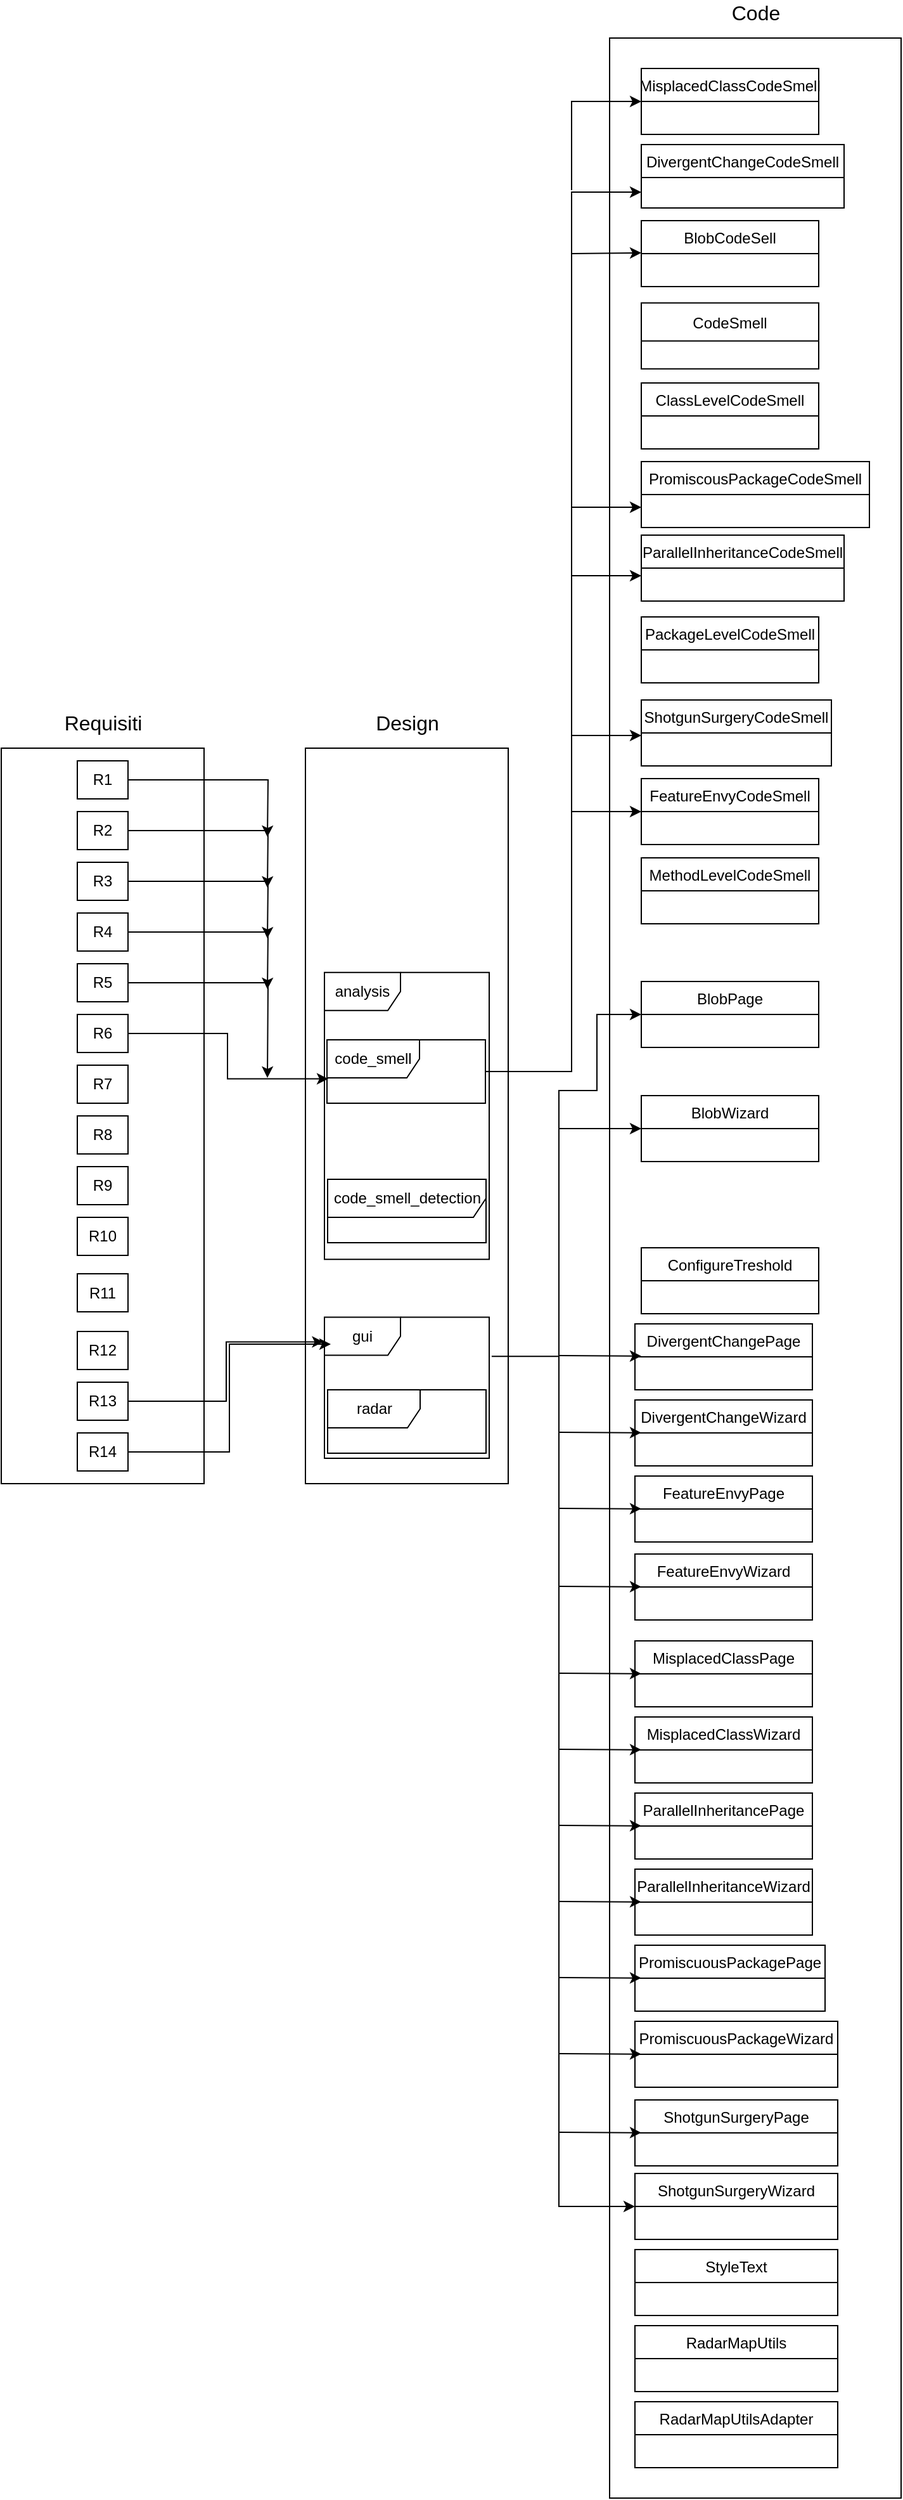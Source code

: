 <mxfile version="18.0.5" type="device"><diagram id="omjVIdMI0j78EckpS8r3" name="Page-1"><mxGraphModel dx="4024" dy="2502" grid="1" gridSize="10" guides="1" tooltips="1" connect="1" arrows="1" fold="1" page="1" pageScale="1" pageWidth="827" pageHeight="1169" math="0" shadow="0"><root><mxCell id="0"/><mxCell id="1" parent="0"/><mxCell id="1BuoXdEdj9g9K6j--a0f-65" value="" style="rounded=0;whiteSpace=wrap;html=1;fillColor=none;" vertex="1" parent="1"><mxGeometry x="-1080" y="-400" width="230" height="1940" as="geometry"/></mxCell><mxCell id="1BuoXdEdj9g9K6j--a0f-1" value="" style="rounded=0;whiteSpace=wrap;html=1;" vertex="1" parent="1"><mxGeometry x="-1560" y="160" width="160" height="580" as="geometry"/></mxCell><mxCell id="1BuoXdEdj9g9K6j--a0f-74" style="edgeStyle=orthogonalEdgeStyle;rounded=0;orthogonalLoop=1;jettySize=auto;html=1;fontSize=16;" edge="1" parent="1" source="1BuoXdEdj9g9K6j--a0f-4"><mxGeometry relative="1" as="geometry"><mxPoint x="-1350" y="230" as="targetPoint"/></mxGeometry></mxCell><mxCell id="1BuoXdEdj9g9K6j--a0f-4" value="R1" style="rounded=0;whiteSpace=wrap;html=1;" vertex="1" parent="1"><mxGeometry x="-1500" y="170" width="40" height="30" as="geometry"/></mxCell><mxCell id="1BuoXdEdj9g9K6j--a0f-73" style="edgeStyle=orthogonalEdgeStyle;rounded=0;orthogonalLoop=1;jettySize=auto;html=1;fontSize=16;" edge="1" parent="1" source="1BuoXdEdj9g9K6j--a0f-5"><mxGeometry relative="1" as="geometry"><mxPoint x="-1350" y="270" as="targetPoint"/></mxGeometry></mxCell><mxCell id="1BuoXdEdj9g9K6j--a0f-5" value="R2" style="rounded=0;whiteSpace=wrap;html=1;" vertex="1" parent="1"><mxGeometry x="-1500" y="210" width="40" height="30" as="geometry"/></mxCell><mxCell id="1BuoXdEdj9g9K6j--a0f-72" style="edgeStyle=orthogonalEdgeStyle;rounded=0;orthogonalLoop=1;jettySize=auto;html=1;fontSize=16;" edge="1" parent="1" source="1BuoXdEdj9g9K6j--a0f-6"><mxGeometry relative="1" as="geometry"><mxPoint x="-1350" y="310" as="targetPoint"/></mxGeometry></mxCell><mxCell id="1BuoXdEdj9g9K6j--a0f-6" value="R3" style="rounded=0;whiteSpace=wrap;html=1;" vertex="1" parent="1"><mxGeometry x="-1500" y="250" width="40" height="30" as="geometry"/></mxCell><mxCell id="1BuoXdEdj9g9K6j--a0f-71" style="edgeStyle=orthogonalEdgeStyle;rounded=0;orthogonalLoop=1;jettySize=auto;html=1;fontSize=16;" edge="1" parent="1" source="1BuoXdEdj9g9K6j--a0f-7"><mxGeometry relative="1" as="geometry"><mxPoint x="-1350" y="350" as="targetPoint"/></mxGeometry></mxCell><mxCell id="1BuoXdEdj9g9K6j--a0f-7" value="R4" style="rounded=0;whiteSpace=wrap;html=1;" vertex="1" parent="1"><mxGeometry x="-1500" y="290" width="40" height="30" as="geometry"/></mxCell><mxCell id="1BuoXdEdj9g9K6j--a0f-70" style="edgeStyle=orthogonalEdgeStyle;rounded=0;orthogonalLoop=1;jettySize=auto;html=1;fontSize=16;" edge="1" parent="1" source="1BuoXdEdj9g9K6j--a0f-8"><mxGeometry relative="1" as="geometry"><mxPoint x="-1350" y="420" as="targetPoint"/></mxGeometry></mxCell><mxCell id="1BuoXdEdj9g9K6j--a0f-8" value="R5" style="rounded=0;whiteSpace=wrap;html=1;" vertex="1" parent="1"><mxGeometry x="-1500" y="330" width="40" height="30" as="geometry"/></mxCell><mxCell id="1BuoXdEdj9g9K6j--a0f-9" value="R6" style="rounded=0;whiteSpace=wrap;html=1;" vertex="1" parent="1"><mxGeometry x="-1500" y="370" width="40" height="30" as="geometry"/></mxCell><mxCell id="1BuoXdEdj9g9K6j--a0f-10" value="R7" style="rounded=0;whiteSpace=wrap;html=1;" vertex="1" parent="1"><mxGeometry x="-1500" y="410" width="40" height="30" as="geometry"/></mxCell><mxCell id="1BuoXdEdj9g9K6j--a0f-11" value="R8" style="rounded=0;whiteSpace=wrap;html=1;" vertex="1" parent="1"><mxGeometry x="-1500" y="450" width="40" height="30" as="geometry"/></mxCell><mxCell id="1BuoXdEdj9g9K6j--a0f-12" value="R9" style="rounded=0;whiteSpace=wrap;html=1;" vertex="1" parent="1"><mxGeometry x="-1500" y="490" width="40" height="30" as="geometry"/></mxCell><mxCell id="1BuoXdEdj9g9K6j--a0f-13" value="R10" style="rounded=0;whiteSpace=wrap;html=1;" vertex="1" parent="1"><mxGeometry x="-1500" y="530" width="40" height="30" as="geometry"/></mxCell><mxCell id="1BuoXdEdj9g9K6j--a0f-14" value="R11" style="rounded=0;whiteSpace=wrap;html=1;" vertex="1" parent="1"><mxGeometry x="-1500" y="574.5" width="40" height="30" as="geometry"/></mxCell><mxCell id="1BuoXdEdj9g9K6j--a0f-15" value="R12" style="rounded=0;whiteSpace=wrap;html=1;" vertex="1" parent="1"><mxGeometry x="-1500" y="620" width="40" height="30" as="geometry"/></mxCell><mxCell id="1BuoXdEdj9g9K6j--a0f-16" value="R13" style="rounded=0;whiteSpace=wrap;html=1;" vertex="1" parent="1"><mxGeometry x="-1500" y="660" width="40" height="30" as="geometry"/></mxCell><mxCell id="1BuoXdEdj9g9K6j--a0f-17" value="R14" style="rounded=0;whiteSpace=wrap;html=1;" vertex="1" parent="1"><mxGeometry x="-1500" y="700" width="40" height="30" as="geometry"/></mxCell><mxCell id="1BuoXdEdj9g9K6j--a0f-18" value="" style="rounded=0;whiteSpace=wrap;html=1;" vertex="1" parent="1"><mxGeometry x="-1320" y="160" width="160" height="580" as="geometry"/></mxCell><mxCell id="1BuoXdEdj9g9K6j--a0f-21" value="analysis" style="shape=umlFrame;whiteSpace=wrap;html=1;" vertex="1" parent="1"><mxGeometry x="-1305" y="336.88" width="130" height="226.25" as="geometry"/></mxCell><mxCell id="1BuoXdEdj9g9K6j--a0f-23" value="code_smell_detection" style="shape=umlFrame;whiteSpace=wrap;html=1;width=125;height=30;" vertex="1" parent="1"><mxGeometry x="-1302.5" y="500" width="125" height="50" as="geometry"/></mxCell><mxCell id="1BuoXdEdj9g9K6j--a0f-84" style="edgeStyle=orthogonalEdgeStyle;rounded=0;orthogonalLoop=1;jettySize=auto;html=1;entryX=0;entryY=0.75;entryDx=0;entryDy=0;fontSize=16;" edge="1" parent="1" source="1BuoXdEdj9g9K6j--a0f-24" target="1BuoXdEdj9g9K6j--a0f-33"><mxGeometry relative="1" as="geometry"><Array as="points"><mxPoint x="-1110" y="415"/><mxPoint x="-1110" y="-278"/></Array></mxGeometry></mxCell><mxCell id="1BuoXdEdj9g9K6j--a0f-24" value="code_smell" style="shape=umlFrame;whiteSpace=wrap;html=1;width=73;height=30;" vertex="1" parent="1"><mxGeometry x="-1303" y="390" width="125" height="50" as="geometry"/></mxCell><mxCell id="1BuoXdEdj9g9K6j--a0f-93" style="edgeStyle=orthogonalEdgeStyle;rounded=0;orthogonalLoop=1;jettySize=auto;html=1;entryX=0;entryY=0.5;entryDx=0;entryDy=0;fontSize=16;exitX=1.015;exitY=0.277;exitDx=0;exitDy=0;exitPerimeter=0;" edge="1" parent="1" source="1BuoXdEdj9g9K6j--a0f-25" target="1BuoXdEdj9g9K6j--a0f-47"><mxGeometry relative="1" as="geometry"><Array as="points"><mxPoint x="-1120" y="640"/><mxPoint x="-1120" y="460"/></Array></mxGeometry></mxCell><mxCell id="1BuoXdEdj9g9K6j--a0f-25" value="gui" style="shape=umlFrame;whiteSpace=wrap;html=1;" vertex="1" parent="1"><mxGeometry x="-1305" y="608.75" width="130" height="111.25" as="geometry"/></mxCell><mxCell id="1BuoXdEdj9g9K6j--a0f-27" value="ClassLevelCodeSmell" style="swimlane;fontStyle=0;childLayout=stackLayout;horizontal=1;startSize=26;fillColor=none;horizontalStack=0;resizeParent=1;resizeParentMax=0;resizeLast=0;collapsible=1;marginBottom=0;" vertex="1" parent="1"><mxGeometry x="-1055" y="-128" width="140" height="52" as="geometry"/></mxCell><mxCell id="1BuoXdEdj9g9K6j--a0f-31" value="BlobCodeSell" style="swimlane;fontStyle=0;childLayout=stackLayout;horizontal=1;startSize=26;fillColor=none;horizontalStack=0;resizeParent=1;resizeParentMax=0;resizeLast=0;collapsible=1;marginBottom=0;" vertex="1" parent="1"><mxGeometry x="-1055" y="-256" width="140" height="52" as="geometry"/></mxCell><mxCell id="1BuoXdEdj9g9K6j--a0f-32" value="CodeSmell" style="swimlane;fontStyle=0;childLayout=stackLayout;horizontal=1;startSize=30;fillColor=none;horizontalStack=0;resizeParent=1;resizeParentMax=0;resizeLast=0;collapsible=1;marginBottom=0;" vertex="1" parent="1"><mxGeometry x="-1055" y="-191.12" width="140" height="52" as="geometry"/></mxCell><mxCell id="1BuoXdEdj9g9K6j--a0f-33" value="DivergentChangeCodeSmell" style="swimlane;fontStyle=0;childLayout=stackLayout;horizontal=1;startSize=26;fillColor=none;horizontalStack=0;resizeParent=1;resizeParentMax=0;resizeLast=0;collapsible=1;marginBottom=0;" vertex="1" parent="1"><mxGeometry x="-1055" y="-316" width="160" height="50" as="geometry"/></mxCell><mxCell id="1BuoXdEdj9g9K6j--a0f-34" value="FeatureEnvyCodeSmell" style="swimlane;fontStyle=0;childLayout=stackLayout;horizontal=1;startSize=26;fillColor=none;horizontalStack=0;resizeParent=1;resizeParentMax=0;resizeLast=0;collapsible=1;marginBottom=0;" vertex="1" parent="1"><mxGeometry x="-1055" y="184" width="140" height="52" as="geometry"/></mxCell><mxCell id="1BuoXdEdj9g9K6j--a0f-35" value="MethodLevelCodeSmell" style="swimlane;fontStyle=0;childLayout=stackLayout;horizontal=1;startSize=26;fillColor=none;horizontalStack=0;resizeParent=1;resizeParentMax=0;resizeLast=0;collapsible=1;marginBottom=0;" vertex="1" parent="1"><mxGeometry x="-1055" y="246.5" width="140" height="52" as="geometry"/></mxCell><mxCell id="1BuoXdEdj9g9K6j--a0f-36" value="MisplacedClassCodeSmell" style="swimlane;fontStyle=0;childLayout=stackLayout;horizontal=1;startSize=26;fillColor=none;horizontalStack=0;resizeParent=1;resizeParentMax=0;resizeLast=0;collapsible=1;marginBottom=0;" vertex="1" parent="1"><mxGeometry x="-1055" y="-376" width="140" height="52" as="geometry"/></mxCell><mxCell id="1BuoXdEdj9g9K6j--a0f-37" value="PackageLevelCodeSmell" style="swimlane;fontStyle=0;childLayout=stackLayout;horizontal=1;startSize=26;fillColor=none;horizontalStack=0;resizeParent=1;resizeParentMax=0;resizeLast=0;collapsible=1;marginBottom=0;" vertex="1" parent="1"><mxGeometry x="-1055" y="56.5" width="140" height="52" as="geometry"/></mxCell><mxCell id="1BuoXdEdj9g9K6j--a0f-38" value="ParallelInheritanceCodeSmell" style="swimlane;fontStyle=0;childLayout=stackLayout;horizontal=1;startSize=26;fillColor=none;horizontalStack=0;resizeParent=1;resizeParentMax=0;resizeLast=0;collapsible=1;marginBottom=0;" vertex="1" parent="1"><mxGeometry x="-1055" y="-8" width="160" height="52" as="geometry"/></mxCell><mxCell id="1BuoXdEdj9g9K6j--a0f-39" value="PromiscousPackageCodeSmell" style="swimlane;fontStyle=0;childLayout=stackLayout;horizontal=1;startSize=26;fillColor=none;horizontalStack=0;resizeParent=1;resizeParentMax=0;resizeLast=0;collapsible=1;marginBottom=0;" vertex="1" parent="1"><mxGeometry x="-1055" y="-66" width="180" height="52" as="geometry"/></mxCell><mxCell id="1BuoXdEdj9g9K6j--a0f-40" value="ShotgunSurgeryCodeSmell" style="swimlane;fontStyle=0;childLayout=stackLayout;horizontal=1;startSize=26;fillColor=none;horizontalStack=0;resizeParent=1;resizeParentMax=0;resizeLast=0;collapsible=1;marginBottom=0;" vertex="1" parent="1"><mxGeometry x="-1055" y="122" width="150" height="52" as="geometry"/></mxCell><mxCell id="1BuoXdEdj9g9K6j--a0f-46" value="BlobPage" style="swimlane;fontStyle=0;childLayout=stackLayout;horizontal=1;startSize=26;fillColor=none;horizontalStack=0;resizeParent=1;resizeParentMax=0;resizeLast=0;collapsible=1;marginBottom=0;" vertex="1" parent="1"><mxGeometry x="-1055" y="344" width="140" height="52" as="geometry"/></mxCell><mxCell id="1BuoXdEdj9g9K6j--a0f-47" value="BlobWizard" style="swimlane;fontStyle=0;childLayout=stackLayout;horizontal=1;startSize=26;fillColor=none;horizontalStack=0;resizeParent=1;resizeParentMax=0;resizeLast=0;collapsible=1;marginBottom=0;" vertex="1" parent="1"><mxGeometry x="-1055" y="434" width="140" height="52" as="geometry"/></mxCell><mxCell id="1BuoXdEdj9g9K6j--a0f-49" value="ConfigureTreshold" style="swimlane;fontStyle=0;childLayout=stackLayout;horizontal=1;startSize=26;fillColor=none;horizontalStack=0;resizeParent=1;resizeParentMax=0;resizeLast=0;collapsible=1;marginBottom=0;" vertex="1" parent="1"><mxGeometry x="-1055" y="554" width="140" height="52" as="geometry"/></mxCell><mxCell id="1BuoXdEdj9g9K6j--a0f-50" value="DivergentChangePage" style="swimlane;fontStyle=0;childLayout=stackLayout;horizontal=1;startSize=26;fillColor=none;horizontalStack=0;resizeParent=1;resizeParentMax=0;resizeLast=0;collapsible=1;marginBottom=0;" vertex="1" parent="1"><mxGeometry x="-1060" y="614" width="140" height="52" as="geometry"/></mxCell><mxCell id="1BuoXdEdj9g9K6j--a0f-95" value="" style="endArrow=classic;html=1;rounded=0;fontSize=16;" edge="1" parent="1BuoXdEdj9g9K6j--a0f-50"><mxGeometry width="50" height="50" relative="1" as="geometry"><mxPoint x="-60" y="25" as="sourcePoint"/><mxPoint x="5" y="25.38" as="targetPoint"/></mxGeometry></mxCell><mxCell id="1BuoXdEdj9g9K6j--a0f-51" value="DivergentChangeWizard" style="swimlane;fontStyle=0;childLayout=stackLayout;horizontal=1;startSize=26;fillColor=none;horizontalStack=0;resizeParent=1;resizeParentMax=0;resizeLast=0;collapsible=1;marginBottom=0;" vertex="1" parent="1"><mxGeometry x="-1060" y="674" width="140" height="52" as="geometry"/></mxCell><mxCell id="1BuoXdEdj9g9K6j--a0f-52" value="FeatureEnvyPage" style="swimlane;fontStyle=0;childLayout=stackLayout;horizontal=1;startSize=26;fillColor=none;horizontalStack=0;resizeParent=1;resizeParentMax=0;resizeLast=0;collapsible=1;marginBottom=0;" vertex="1" parent="1"><mxGeometry x="-1060" y="734" width="140" height="52" as="geometry"/></mxCell><mxCell id="1BuoXdEdj9g9K6j--a0f-53" value="FeatureEnvyWizard" style="swimlane;fontStyle=0;childLayout=stackLayout;horizontal=1;startSize=26;fillColor=none;horizontalStack=0;resizeParent=1;resizeParentMax=0;resizeLast=0;collapsible=1;marginBottom=0;" vertex="1" parent="1"><mxGeometry x="-1060" y="795.5" width="140" height="52" as="geometry"/></mxCell><mxCell id="1BuoXdEdj9g9K6j--a0f-54" value="MisplacedClassPage" style="swimlane;fontStyle=0;childLayout=stackLayout;horizontal=1;startSize=26;fillColor=none;horizontalStack=0;resizeParent=1;resizeParentMax=0;resizeLast=0;collapsible=1;marginBottom=0;" vertex="1" parent="1"><mxGeometry x="-1060" y="864" width="140" height="52" as="geometry"/></mxCell><mxCell id="1BuoXdEdj9g9K6j--a0f-55" value="MisplacedClassWizard" style="swimlane;fontStyle=0;childLayout=stackLayout;horizontal=1;startSize=26;fillColor=none;horizontalStack=0;resizeParent=1;resizeParentMax=0;resizeLast=0;collapsible=1;marginBottom=0;" vertex="1" parent="1"><mxGeometry x="-1060" y="924" width="140" height="52" as="geometry"/></mxCell><mxCell id="1BuoXdEdj9g9K6j--a0f-56" value="ParallelInheritancePage" style="swimlane;fontStyle=0;childLayout=stackLayout;horizontal=1;startSize=26;fillColor=none;horizontalStack=0;resizeParent=1;resizeParentMax=0;resizeLast=0;collapsible=1;marginBottom=0;" vertex="1" parent="1"><mxGeometry x="-1060" y="984" width="140" height="52" as="geometry"/></mxCell><mxCell id="1BuoXdEdj9g9K6j--a0f-57" value="ParallelInheritanceWizard" style="swimlane;fontStyle=0;childLayout=stackLayout;horizontal=1;startSize=26;fillColor=none;horizontalStack=0;resizeParent=1;resizeParentMax=0;resizeLast=0;collapsible=1;marginBottom=0;" vertex="1" parent="1"><mxGeometry x="-1060" y="1044" width="140" height="52" as="geometry"/></mxCell><mxCell id="1BuoXdEdj9g9K6j--a0f-58" value="PromiscuousPackagePage" style="swimlane;fontStyle=0;childLayout=stackLayout;horizontal=1;startSize=26;fillColor=none;horizontalStack=0;resizeParent=1;resizeParentMax=0;resizeLast=0;collapsible=1;marginBottom=0;" vertex="1" parent="1"><mxGeometry x="-1060" y="1104" width="150" height="52" as="geometry"/></mxCell><mxCell id="1BuoXdEdj9g9K6j--a0f-59" value="PromiscuousPackageWizard" style="swimlane;fontStyle=0;childLayout=stackLayout;horizontal=1;startSize=26;fillColor=none;horizontalStack=0;resizeParent=1;resizeParentMax=0;resizeLast=0;collapsible=1;marginBottom=0;" vertex="1" parent="1"><mxGeometry x="-1060" y="1164" width="160" height="52" as="geometry"/></mxCell><mxCell id="1BuoXdEdj9g9K6j--a0f-60" value="ShotgunSurgeryPage" style="swimlane;fontStyle=0;childLayout=stackLayout;horizontal=1;startSize=26;fillColor=none;horizontalStack=0;resizeParent=1;resizeParentMax=0;resizeLast=0;collapsible=1;marginBottom=0;" vertex="1" parent="1"><mxGeometry x="-1060" y="1226" width="160" height="52" as="geometry"/></mxCell><mxCell id="1BuoXdEdj9g9K6j--a0f-61" value="ShotgunSurgeryWizard" style="swimlane;fontStyle=0;childLayout=stackLayout;horizontal=1;startSize=26;fillColor=none;horizontalStack=0;resizeParent=1;resizeParentMax=0;resizeLast=0;collapsible=1;marginBottom=0;" vertex="1" parent="1"><mxGeometry x="-1060" y="1284" width="160" height="52" as="geometry"/></mxCell><mxCell id="1BuoXdEdj9g9K6j--a0f-62" value="StyleText" style="swimlane;fontStyle=0;childLayout=stackLayout;horizontal=1;startSize=26;fillColor=none;horizontalStack=0;resizeParent=1;resizeParentMax=0;resizeLast=0;collapsible=1;marginBottom=0;" vertex="1" parent="1"><mxGeometry x="-1060" y="1344" width="160" height="52" as="geometry"/></mxCell><mxCell id="1BuoXdEdj9g9K6j--a0f-63" value="RadarMapUtils" style="swimlane;fontStyle=0;childLayout=stackLayout;horizontal=1;startSize=26;fillColor=none;horizontalStack=0;resizeParent=1;resizeParentMax=0;resizeLast=0;collapsible=1;marginBottom=0;" vertex="1" parent="1"><mxGeometry x="-1060" y="1404" width="160" height="52" as="geometry"/></mxCell><mxCell id="1BuoXdEdj9g9K6j--a0f-64" value="RadarMapUtilsAdapter" style="swimlane;fontStyle=0;childLayout=stackLayout;horizontal=1;startSize=26;fillColor=none;horizontalStack=0;resizeParent=1;resizeParentMax=0;resizeLast=0;collapsible=1;marginBottom=0;" vertex="1" parent="1"><mxGeometry x="-1060" y="1464" width="160" height="52" as="geometry"/></mxCell><mxCell id="1BuoXdEdj9g9K6j--a0f-66" value="&lt;font style=&quot;font-size: 16px;&quot;&gt;Requisiti&lt;/font&gt;" style="text;html=1;align=center;verticalAlign=middle;resizable=0;points=[];autosize=1;strokeColor=none;fillColor=none;" vertex="1" parent="1"><mxGeometry x="-1520" y="130" width="80" height="20" as="geometry"/></mxCell><mxCell id="1BuoXdEdj9g9K6j--a0f-67" value="&lt;font style=&quot;font-size: 16px;&quot;&gt;Design&lt;/font&gt;" style="text;html=1;align=center;verticalAlign=middle;resizable=0;points=[];autosize=1;strokeColor=none;fillColor=none;" vertex="1" parent="1"><mxGeometry x="-1275" y="130" width="70" height="20" as="geometry"/></mxCell><mxCell id="1BuoXdEdj9g9K6j--a0f-68" value="&lt;font style=&quot;font-size: 16px;&quot;&gt;Code&lt;/font&gt;" style="text;html=1;align=center;verticalAlign=middle;resizable=0;points=[];autosize=1;strokeColor=none;fillColor=none;" vertex="1" parent="1"><mxGeometry x="-990" y="-430" width="50" height="20" as="geometry"/></mxCell><mxCell id="1BuoXdEdj9g9K6j--a0f-69" style="edgeStyle=orthogonalEdgeStyle;rounded=0;orthogonalLoop=1;jettySize=auto;html=1;entryX=0.008;entryY=0.615;entryDx=0;entryDy=0;entryPerimeter=0;fontSize=16;" edge="1" parent="1" source="1BuoXdEdj9g9K6j--a0f-9" target="1BuoXdEdj9g9K6j--a0f-24"><mxGeometry relative="1" as="geometry"/></mxCell><mxCell id="1BuoXdEdj9g9K6j--a0f-79" value="radar" style="shape=umlFrame;whiteSpace=wrap;html=1;width=73;height=30;" vertex="1" parent="1"><mxGeometry x="-1302.5" y="666" width="125" height="50" as="geometry"/></mxCell><mxCell id="1BuoXdEdj9g9K6j--a0f-81" style="edgeStyle=orthogonalEdgeStyle;rounded=0;orthogonalLoop=1;jettySize=auto;html=1;fontSize=16;" edge="1" parent="1" source="1BuoXdEdj9g9K6j--a0f-17"><mxGeometry relative="1" as="geometry"><mxPoint x="-1300" y="630" as="targetPoint"/><Array as="points"><mxPoint x="-1380" y="715"/><mxPoint x="-1380" y="630"/></Array></mxGeometry></mxCell><mxCell id="1BuoXdEdj9g9K6j--a0f-80" style="edgeStyle=orthogonalEdgeStyle;rounded=0;orthogonalLoop=1;jettySize=auto;html=1;entryX=-0.006;entryY=0.175;entryDx=0;entryDy=0;entryPerimeter=0;fontSize=16;" edge="1" parent="1" source="1BuoXdEdj9g9K6j--a0f-16" target="1BuoXdEdj9g9K6j--a0f-25"><mxGeometry relative="1" as="geometry"/></mxCell><mxCell id="1BuoXdEdj9g9K6j--a0f-86" value="" style="endArrow=classic;html=1;rounded=0;fontSize=16;" edge="1" parent="1"><mxGeometry width="50" height="50" relative="1" as="geometry"><mxPoint x="-1110" y="-230" as="sourcePoint"/><mxPoint x="-1055" y="-230.62" as="targetPoint"/></mxGeometry></mxCell><mxCell id="1BuoXdEdj9g9K6j--a0f-88" value="" style="endArrow=classic;html=1;rounded=0;fontSize=16;" edge="1" parent="1"><mxGeometry width="50" height="50" relative="1" as="geometry"><mxPoint x="-1110" y="-30" as="sourcePoint"/><mxPoint x="-1055" y="-30" as="targetPoint"/></mxGeometry></mxCell><mxCell id="1BuoXdEdj9g9K6j--a0f-89" value="" style="endArrow=classic;html=1;rounded=0;fontSize=16;" edge="1" parent="1"><mxGeometry width="50" height="50" relative="1" as="geometry"><mxPoint x="-1110" y="24" as="sourcePoint"/><mxPoint x="-1055" y="24" as="targetPoint"/></mxGeometry></mxCell><mxCell id="1BuoXdEdj9g9K6j--a0f-90" value="" style="endArrow=classic;html=1;rounded=0;fontSize=16;" edge="1" parent="1"><mxGeometry width="50" height="50" relative="1" as="geometry"><mxPoint x="-1110" y="150" as="sourcePoint"/><mxPoint x="-1055" y="150" as="targetPoint"/></mxGeometry></mxCell><mxCell id="1BuoXdEdj9g9K6j--a0f-91" value="" style="endArrow=classic;html=1;rounded=0;fontSize=16;" edge="1" parent="1"><mxGeometry width="50" height="50" relative="1" as="geometry"><mxPoint x="-1110" y="210" as="sourcePoint"/><mxPoint x="-1055" y="210" as="targetPoint"/></mxGeometry></mxCell><mxCell id="1BuoXdEdj9g9K6j--a0f-92" value="" style="endArrow=classic;html=1;rounded=0;fontSize=16;" edge="1" parent="1"><mxGeometry width="50" height="50" relative="1" as="geometry"><mxPoint x="-1110" y="-280" as="sourcePoint"/><mxPoint x="-1055" y="-350" as="targetPoint"/><Array as="points"><mxPoint x="-1110" y="-350"/></Array></mxGeometry></mxCell><mxCell id="1BuoXdEdj9g9K6j--a0f-96" value="" style="endArrow=classic;html=1;rounded=0;fontSize=16;entryX=0;entryY=0.5;entryDx=0;entryDy=0;" edge="1" parent="1" target="1BuoXdEdj9g9K6j--a0f-61"><mxGeometry width="50" height="50" relative="1" as="geometry"><mxPoint x="-1120" y="640" as="sourcePoint"/><mxPoint x="-1120" y="1330" as="targetPoint"/><Array as="points"><mxPoint x="-1120" y="1310"/></Array></mxGeometry></mxCell><mxCell id="1BuoXdEdj9g9K6j--a0f-98" value="" style="endArrow=classic;html=1;rounded=0;fontSize=16;" edge="1" parent="1"><mxGeometry width="50" height="50" relative="1" as="geometry"><mxPoint x="-1120" y="759.47" as="sourcePoint"/><mxPoint x="-1055" y="759.85" as="targetPoint"/></mxGeometry></mxCell><mxCell id="1BuoXdEdj9g9K6j--a0f-97" value="" style="endArrow=classic;html=1;rounded=0;fontSize=16;" edge="1" parent="1"><mxGeometry width="50" height="50" relative="1" as="geometry"><mxPoint x="-1120" y="699.47" as="sourcePoint"/><mxPoint x="-1055" y="699.85" as="targetPoint"/></mxGeometry></mxCell><mxCell id="1BuoXdEdj9g9K6j--a0f-99" value="" style="endArrow=classic;html=1;rounded=0;fontSize=16;" edge="1" parent="1"><mxGeometry width="50" height="50" relative="1" as="geometry"><mxPoint x="-1120" y="820.97" as="sourcePoint"/><mxPoint x="-1055" y="821.35" as="targetPoint"/></mxGeometry></mxCell><mxCell id="1BuoXdEdj9g9K6j--a0f-100" value="" style="endArrow=classic;html=1;rounded=0;fontSize=16;" edge="1" parent="1"><mxGeometry width="50" height="50" relative="1" as="geometry"><mxPoint x="-1120" y="889.47" as="sourcePoint"/><mxPoint x="-1055" y="889.85" as="targetPoint"/></mxGeometry></mxCell><mxCell id="1BuoXdEdj9g9K6j--a0f-101" value="" style="endArrow=classic;html=1;rounded=0;fontSize=16;" edge="1" parent="1"><mxGeometry width="50" height="50" relative="1" as="geometry"><mxPoint x="-1120" y="949.47" as="sourcePoint"/><mxPoint x="-1055" y="949.85" as="targetPoint"/></mxGeometry></mxCell><mxCell id="1BuoXdEdj9g9K6j--a0f-102" value="" style="endArrow=classic;html=1;rounded=0;fontSize=16;" edge="1" parent="1"><mxGeometry width="50" height="50" relative="1" as="geometry"><mxPoint x="-1120" y="1009.47" as="sourcePoint"/><mxPoint x="-1055" y="1009.85" as="targetPoint"/></mxGeometry></mxCell><mxCell id="1BuoXdEdj9g9K6j--a0f-103" value="" style="endArrow=classic;html=1;rounded=0;fontSize=16;" edge="1" parent="1"><mxGeometry width="50" height="50" relative="1" as="geometry"><mxPoint x="-1120" y="1069.47" as="sourcePoint"/><mxPoint x="-1055" y="1069.85" as="targetPoint"/></mxGeometry></mxCell><mxCell id="1BuoXdEdj9g9K6j--a0f-104" value="" style="endArrow=classic;html=1;rounded=0;fontSize=16;" edge="1" parent="1"><mxGeometry width="50" height="50" relative="1" as="geometry"><mxPoint x="-1120" y="1129.47" as="sourcePoint"/><mxPoint x="-1055" y="1129.85" as="targetPoint"/></mxGeometry></mxCell><mxCell id="1BuoXdEdj9g9K6j--a0f-105" value="" style="endArrow=classic;html=1;rounded=0;fontSize=16;" edge="1" parent="1"><mxGeometry width="50" height="50" relative="1" as="geometry"><mxPoint x="-1120" y="1189.47" as="sourcePoint"/><mxPoint x="-1055" y="1189.85" as="targetPoint"/></mxGeometry></mxCell><mxCell id="1BuoXdEdj9g9K6j--a0f-106" value="" style="endArrow=classic;html=1;rounded=0;fontSize=16;" edge="1" parent="1"><mxGeometry width="50" height="50" relative="1" as="geometry"><mxPoint x="-1120" y="1251.47" as="sourcePoint"/><mxPoint x="-1055" y="1251.85" as="targetPoint"/></mxGeometry></mxCell><mxCell id="1BuoXdEdj9g9K6j--a0f-107" value="" style="endArrow=classic;html=1;rounded=0;fontSize=16;entryX=0;entryY=0.5;entryDx=0;entryDy=0;" edge="1" parent="1" target="1BuoXdEdj9g9K6j--a0f-46"><mxGeometry width="50" height="50" relative="1" as="geometry"><mxPoint x="-1120" y="460" as="sourcePoint"/><mxPoint x="-1045" y="529.0" as="targetPoint"/><Array as="points"><mxPoint x="-1120" y="430"/><mxPoint x="-1090" y="430"/><mxPoint x="-1090" y="370"/></Array></mxGeometry></mxCell></root></mxGraphModel></diagram></mxfile>